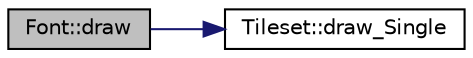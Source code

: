 digraph "Font::draw"
{
  edge [fontname="Helvetica",fontsize="10",labelfontname="Helvetica",labelfontsize="10"];
  node [fontname="Helvetica",fontsize="10",shape=record];
  rankdir="LR";
  Node0 [label="Font::draw",height=0.2,width=0.4,color="black", fillcolor="grey75", style="filled", fontcolor="black"];
  Node0 -> Node1 [color="midnightblue",fontsize="10",style="solid",fontname="Helvetica"];
  Node1 [label="Tileset::draw_Single",height=0.2,width=0.4,color="black", fillcolor="white", style="filled",URL="$namespace_tileset.html#acbff0eb5232585b9d7f9c82249c1312b"];
}
